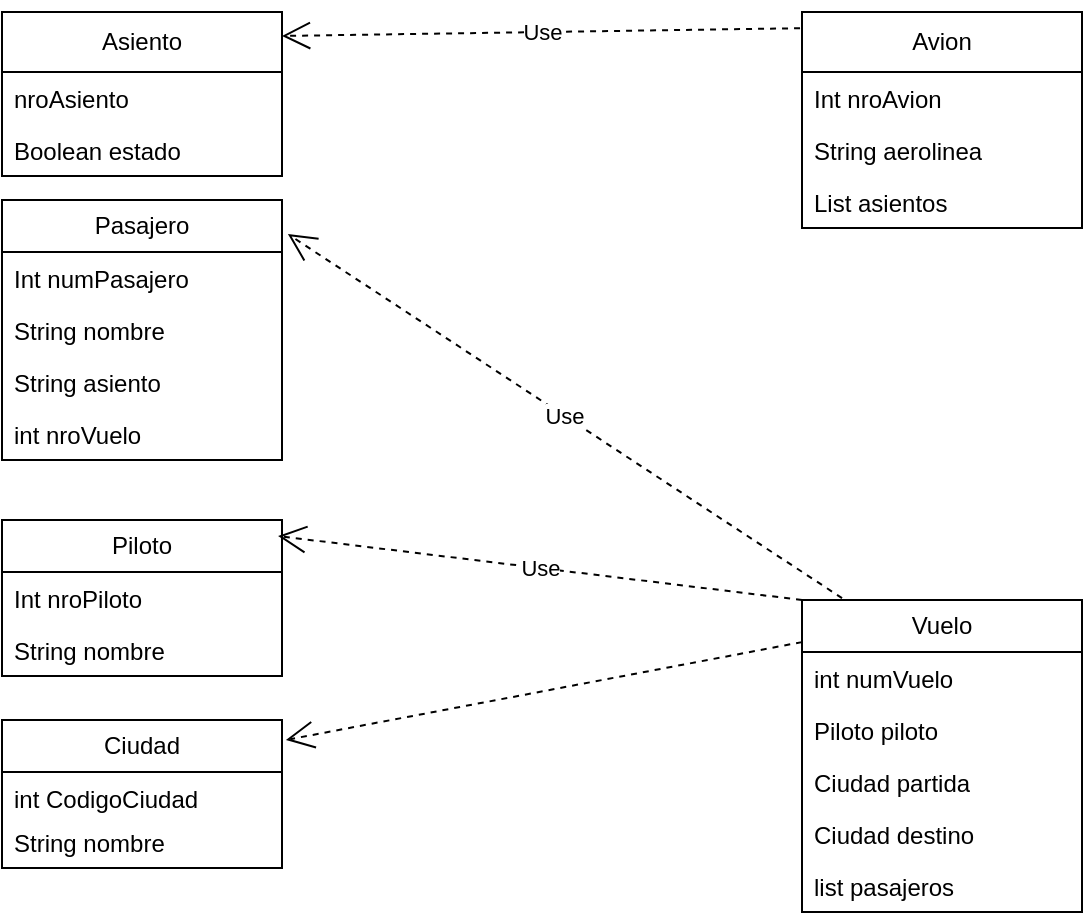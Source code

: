 <mxfile version="24.2.1" type="device">
  <diagram id="C5RBs43oDa-KdzZeNtuy" name="Page-1">
    <mxGraphModel dx="880" dy="481" grid="1" gridSize="10" guides="1" tooltips="1" connect="1" arrows="1" fold="1" page="1" pageScale="1" pageWidth="827" pageHeight="1169" math="0" shadow="0">
      <root>
        <mxCell id="WIyWlLk6GJQsqaUBKTNV-0" />
        <mxCell id="WIyWlLk6GJQsqaUBKTNV-1" parent="WIyWlLk6GJQsqaUBKTNV-0" />
        <mxCell id="2BK_8AXJ4mGnx-8ZHtXC-0" value="Avion" style="swimlane;fontStyle=0;childLayout=stackLayout;horizontal=1;startSize=30;fillColor=none;horizontalStack=0;resizeParent=1;resizeParentMax=0;resizeLast=0;collapsible=1;marginBottom=0;whiteSpace=wrap;html=1;" parent="WIyWlLk6GJQsqaUBKTNV-1" vertex="1">
          <mxGeometry x="440" y="36" width="140" height="108" as="geometry">
            <mxRectangle x="414" y="200" width="70" height="30" as="alternateBounds" />
          </mxGeometry>
        </mxCell>
        <mxCell id="2BK_8AXJ4mGnx-8ZHtXC-1" value="Int nroAvion" style="text;strokeColor=none;fillColor=none;align=left;verticalAlign=top;spacingLeft=4;spacingRight=4;overflow=hidden;rotatable=0;points=[[0,0.5],[1,0.5]];portConstraint=eastwest;whiteSpace=wrap;html=1;" parent="2BK_8AXJ4mGnx-8ZHtXC-0" vertex="1">
          <mxGeometry y="30" width="140" height="26" as="geometry" />
        </mxCell>
        <mxCell id="2BK_8AXJ4mGnx-8ZHtXC-2" value="String aerolinea" style="text;strokeColor=none;fillColor=none;align=left;verticalAlign=top;spacingLeft=4;spacingRight=4;overflow=hidden;rotatable=0;points=[[0,0.5],[1,0.5]];portConstraint=eastwest;whiteSpace=wrap;html=1;" parent="2BK_8AXJ4mGnx-8ZHtXC-0" vertex="1">
          <mxGeometry y="56" width="140" height="26" as="geometry" />
        </mxCell>
        <mxCell id="zYnTt4oMhnnsg2HnzrYw-3" value="List asientos" style="text;strokeColor=none;fillColor=none;align=left;verticalAlign=top;spacingLeft=4;spacingRight=4;overflow=hidden;rotatable=0;points=[[0,0.5],[1,0.5]];portConstraint=eastwest;whiteSpace=wrap;html=1;" vertex="1" parent="2BK_8AXJ4mGnx-8ZHtXC-0">
          <mxGeometry y="82" width="140" height="26" as="geometry" />
        </mxCell>
        <mxCell id="2BK_8AXJ4mGnx-8ZHtXC-4" value="Vuelo" style="swimlane;fontStyle=0;childLayout=stackLayout;horizontal=1;startSize=26;fillColor=none;horizontalStack=0;resizeParent=1;resizeParentMax=0;resizeLast=0;collapsible=1;marginBottom=0;whiteSpace=wrap;html=1;" parent="WIyWlLk6GJQsqaUBKTNV-1" vertex="1">
          <mxGeometry x="440" y="330" width="140" height="156" as="geometry">
            <mxRectangle x="680" y="50" width="70" height="30" as="alternateBounds" />
          </mxGeometry>
        </mxCell>
        <mxCell id="2BK_8AXJ4mGnx-8ZHtXC-5" value="int numVuelo" style="text;strokeColor=none;fillColor=none;align=left;verticalAlign=top;spacingLeft=4;spacingRight=4;overflow=hidden;rotatable=0;points=[[0,0.5],[1,0.5]];portConstraint=eastwest;whiteSpace=wrap;html=1;" parent="2BK_8AXJ4mGnx-8ZHtXC-4" vertex="1">
          <mxGeometry y="26" width="140" height="26" as="geometry" />
        </mxCell>
        <mxCell id="zYnTt4oMhnnsg2HnzrYw-6" value="Piloto piloto" style="text;strokeColor=none;fillColor=none;align=left;verticalAlign=top;spacingLeft=4;spacingRight=4;overflow=hidden;rotatable=0;points=[[0,0.5],[1,0.5]];portConstraint=eastwest;whiteSpace=wrap;html=1;" vertex="1" parent="2BK_8AXJ4mGnx-8ZHtXC-4">
          <mxGeometry y="52" width="140" height="26" as="geometry" />
        </mxCell>
        <mxCell id="2BK_8AXJ4mGnx-8ZHtXC-6" value="Ciudad partida" style="text;strokeColor=none;fillColor=none;align=left;verticalAlign=top;spacingLeft=4;spacingRight=4;overflow=hidden;rotatable=0;points=[[0,0.5],[1,0.5]];portConstraint=eastwest;whiteSpace=wrap;html=1;" parent="2BK_8AXJ4mGnx-8ZHtXC-4" vertex="1">
          <mxGeometry y="78" width="140" height="26" as="geometry" />
        </mxCell>
        <mxCell id="2BK_8AXJ4mGnx-8ZHtXC-7" value="Ciudad destino" style="text;strokeColor=none;fillColor=none;align=left;verticalAlign=top;spacingLeft=4;spacingRight=4;overflow=hidden;rotatable=0;points=[[0,0.5],[1,0.5]];portConstraint=eastwest;whiteSpace=wrap;html=1;" parent="2BK_8AXJ4mGnx-8ZHtXC-4" vertex="1">
          <mxGeometry y="104" width="140" height="26" as="geometry" />
        </mxCell>
        <mxCell id="zYnTt4oMhnnsg2HnzrYw-5" value="list pasajeros&lt;div&gt;&lt;br&gt;&lt;/div&gt;" style="text;strokeColor=none;fillColor=none;align=left;verticalAlign=top;spacingLeft=4;spacingRight=4;overflow=hidden;rotatable=0;points=[[0,0.5],[1,0.5]];portConstraint=eastwest;whiteSpace=wrap;html=1;" vertex="1" parent="2BK_8AXJ4mGnx-8ZHtXC-4">
          <mxGeometry y="130" width="140" height="26" as="geometry" />
        </mxCell>
        <mxCell id="2BK_8AXJ4mGnx-8ZHtXC-8" value="Ciudad" style="swimlane;fontStyle=0;childLayout=stackLayout;horizontal=1;startSize=26;fillColor=none;horizontalStack=0;resizeParent=1;resizeParentMax=0;resizeLast=0;collapsible=1;marginBottom=0;whiteSpace=wrap;html=1;" parent="WIyWlLk6GJQsqaUBKTNV-1" vertex="1">
          <mxGeometry x="40" y="390" width="140" height="74" as="geometry">
            <mxRectangle x="590" y="50" width="80" height="30" as="alternateBounds" />
          </mxGeometry>
        </mxCell>
        <mxCell id="2BK_8AXJ4mGnx-8ZHtXC-9" value="int CodigoCiudad" style="text;strokeColor=none;fillColor=none;align=left;verticalAlign=top;spacingLeft=4;spacingRight=4;overflow=hidden;rotatable=0;points=[[0,0.5],[1,0.5]];portConstraint=eastwest;whiteSpace=wrap;html=1;" parent="2BK_8AXJ4mGnx-8ZHtXC-8" vertex="1">
          <mxGeometry y="26" width="140" height="22" as="geometry" />
        </mxCell>
        <mxCell id="2BK_8AXJ4mGnx-8ZHtXC-10" value="&lt;div&gt;String nombre&lt;/div&gt;&lt;div&gt;&lt;br&gt;&lt;/div&gt;" style="text;strokeColor=none;fillColor=none;align=left;verticalAlign=top;spacingLeft=4;spacingRight=4;overflow=hidden;rotatable=0;points=[[0,0.5],[1,0.5]];portConstraint=eastwest;whiteSpace=wrap;html=1;" parent="2BK_8AXJ4mGnx-8ZHtXC-8" vertex="1">
          <mxGeometry y="48" width="140" height="26" as="geometry" />
        </mxCell>
        <mxCell id="2BK_8AXJ4mGnx-8ZHtXC-16" value="Asiento" style="swimlane;fontStyle=0;childLayout=stackLayout;horizontal=1;startSize=30;fillColor=none;horizontalStack=0;resizeParent=1;resizeParentMax=0;resizeLast=0;collapsible=1;marginBottom=0;whiteSpace=wrap;html=1;" parent="WIyWlLk6GJQsqaUBKTNV-1" vertex="1">
          <mxGeometry x="40" y="36" width="140" height="82" as="geometry">
            <mxRectangle x="680" y="100" width="80" height="30" as="alternateBounds" />
          </mxGeometry>
        </mxCell>
        <mxCell id="2BK_8AXJ4mGnx-8ZHtXC-17" value="nroAsiento" style="text;strokeColor=none;fillColor=none;align=left;verticalAlign=top;spacingLeft=4;spacingRight=4;overflow=hidden;rotatable=0;points=[[0,0.5],[1,0.5]];portConstraint=eastwest;whiteSpace=wrap;html=1;" parent="2BK_8AXJ4mGnx-8ZHtXC-16" vertex="1">
          <mxGeometry y="30" width="140" height="26" as="geometry" />
        </mxCell>
        <mxCell id="2BK_8AXJ4mGnx-8ZHtXC-18" value="Boolean estado" style="text;strokeColor=none;fillColor=none;align=left;verticalAlign=top;spacingLeft=4;spacingRight=4;overflow=hidden;rotatable=0;points=[[0,0.5],[1,0.5]];portConstraint=eastwest;whiteSpace=wrap;html=1;" parent="2BK_8AXJ4mGnx-8ZHtXC-16" vertex="1">
          <mxGeometry y="56" width="140" height="26" as="geometry" />
        </mxCell>
        <mxCell id="2BK_8AXJ4mGnx-8ZHtXC-20" value="Piloto" style="swimlane;fontStyle=0;childLayout=stackLayout;horizontal=1;startSize=26;fillColor=none;horizontalStack=0;resizeParent=1;resizeParentMax=0;resizeLast=0;collapsible=1;marginBottom=0;whiteSpace=wrap;html=1;" parent="WIyWlLk6GJQsqaUBKTNV-1" vertex="1">
          <mxGeometry x="40" y="290" width="140" height="78" as="geometry">
            <mxRectangle x="590" y="100" width="70" height="30" as="alternateBounds" />
          </mxGeometry>
        </mxCell>
        <mxCell id="2BK_8AXJ4mGnx-8ZHtXC-21" value="Int nroPiloto" style="text;strokeColor=none;fillColor=none;align=left;verticalAlign=top;spacingLeft=4;spacingRight=4;overflow=hidden;rotatable=0;points=[[0,0.5],[1,0.5]];portConstraint=eastwest;whiteSpace=wrap;html=1;" parent="2BK_8AXJ4mGnx-8ZHtXC-20" vertex="1">
          <mxGeometry y="26" width="140" height="26" as="geometry" />
        </mxCell>
        <mxCell id="2BK_8AXJ4mGnx-8ZHtXC-22" value="String nombre" style="text;strokeColor=none;fillColor=none;align=left;verticalAlign=top;spacingLeft=4;spacingRight=4;overflow=hidden;rotatable=0;points=[[0,0.5],[1,0.5]];portConstraint=eastwest;whiteSpace=wrap;html=1;" parent="2BK_8AXJ4mGnx-8ZHtXC-20" vertex="1">
          <mxGeometry y="52" width="140" height="26" as="geometry" />
        </mxCell>
        <mxCell id="2BK_8AXJ4mGnx-8ZHtXC-40" value="Pasajero" style="swimlane;fontStyle=0;childLayout=stackLayout;horizontal=1;startSize=26;fillColor=none;horizontalStack=0;resizeParent=1;resizeParentMax=0;resizeLast=0;collapsible=1;marginBottom=0;whiteSpace=wrap;html=1;" parent="WIyWlLk6GJQsqaUBKTNV-1" vertex="1">
          <mxGeometry x="40" y="130" width="140" height="130" as="geometry">
            <mxRectangle x="170" y="80" width="90" height="30" as="alternateBounds" />
          </mxGeometry>
        </mxCell>
        <mxCell id="2BK_8AXJ4mGnx-8ZHtXC-41" value="Int numPasajero" style="text;strokeColor=none;fillColor=none;align=left;verticalAlign=top;spacingLeft=4;spacingRight=4;overflow=hidden;rotatable=0;points=[[0,0.5],[1,0.5]];portConstraint=eastwest;whiteSpace=wrap;html=1;" parent="2BK_8AXJ4mGnx-8ZHtXC-40" vertex="1">
          <mxGeometry y="26" width="140" height="26" as="geometry" />
        </mxCell>
        <mxCell id="2BK_8AXJ4mGnx-8ZHtXC-42" value="String nombre" style="text;strokeColor=none;fillColor=none;align=left;verticalAlign=top;spacingLeft=4;spacingRight=4;overflow=hidden;rotatable=0;points=[[0,0.5],[1,0.5]];portConstraint=eastwest;whiteSpace=wrap;html=1;" parent="2BK_8AXJ4mGnx-8ZHtXC-40" vertex="1">
          <mxGeometry y="52" width="140" height="26" as="geometry" />
        </mxCell>
        <mxCell id="2BK_8AXJ4mGnx-8ZHtXC-43" value="String asiento" style="text;strokeColor=none;fillColor=none;align=left;verticalAlign=top;spacingLeft=4;spacingRight=4;overflow=hidden;rotatable=0;points=[[0,0.5],[1,0.5]];portConstraint=eastwest;whiteSpace=wrap;html=1;" parent="2BK_8AXJ4mGnx-8ZHtXC-40" vertex="1">
          <mxGeometry y="78" width="140" height="26" as="geometry" />
        </mxCell>
        <mxCell id="zYnTt4oMhnnsg2HnzrYw-4" value="int nroVuelo" style="text;strokeColor=none;fillColor=none;align=left;verticalAlign=top;spacingLeft=4;spacingRight=4;overflow=hidden;rotatable=0;points=[[0,0.5],[1,0.5]];portConstraint=eastwest;whiteSpace=wrap;html=1;" vertex="1" parent="2BK_8AXJ4mGnx-8ZHtXC-40">
          <mxGeometry y="104" width="140" height="26" as="geometry" />
        </mxCell>
        <mxCell id="2BK_8AXJ4mGnx-8ZHtXC-50" value="Use" style="endArrow=open;endSize=12;dashed=1;html=1;rounded=0;entryX=0.986;entryY=0.103;entryDx=0;entryDy=0;entryPerimeter=0;exitX=0;exitY=0;exitDx=0;exitDy=0;" parent="WIyWlLk6GJQsqaUBKTNV-1" source="2BK_8AXJ4mGnx-8ZHtXC-4" target="2BK_8AXJ4mGnx-8ZHtXC-20" edge="1">
          <mxGeometry width="160" relative="1" as="geometry">
            <mxPoint x="499" y="369" as="sourcePoint" />
            <mxPoint x="190" y="300" as="targetPoint" />
          </mxGeometry>
        </mxCell>
        <mxCell id="2BK_8AXJ4mGnx-8ZHtXC-77" value="" style="endArrow=open;endSize=12;dashed=1;html=1;rounded=0;entryX=1.014;entryY=0.135;entryDx=0;entryDy=0;exitX=0;exitY=0.135;exitDx=0;exitDy=0;entryPerimeter=0;exitPerimeter=0;" parent="WIyWlLk6GJQsqaUBKTNV-1" source="2BK_8AXJ4mGnx-8ZHtXC-4" target="2BK_8AXJ4mGnx-8ZHtXC-8" edge="1">
          <mxGeometry width="160" relative="1" as="geometry">
            <mxPoint x="120" y="160" as="sourcePoint" />
            <mxPoint x="284" y="81" as="targetPoint" />
          </mxGeometry>
        </mxCell>
        <mxCell id="zYnTt4oMhnnsg2HnzrYw-7" value="Use" style="endArrow=open;endSize=12;dashed=1;html=1;rounded=0;entryX=1.021;entryY=0.131;entryDx=0;entryDy=0;entryPerimeter=0;exitX=0.143;exitY=-0.006;exitDx=0;exitDy=0;exitPerimeter=0;" edge="1" parent="WIyWlLk6GJQsqaUBKTNV-1" source="2BK_8AXJ4mGnx-8ZHtXC-4" target="2BK_8AXJ4mGnx-8ZHtXC-40">
          <mxGeometry width="160" relative="1" as="geometry">
            <mxPoint x="492" y="292" as="sourcePoint" />
            <mxPoint x="230" y="260" as="targetPoint" />
          </mxGeometry>
        </mxCell>
        <mxCell id="zYnTt4oMhnnsg2HnzrYw-8" value="Use" style="endArrow=open;endSize=12;dashed=1;html=1;rounded=0;entryX=1;entryY=0.146;entryDx=0;entryDy=0;entryPerimeter=0;exitX=-0.007;exitY=0.075;exitDx=0;exitDy=0;exitPerimeter=0;" edge="1" parent="WIyWlLk6GJQsqaUBKTNV-1" source="2BK_8AXJ4mGnx-8ZHtXC-0" target="2BK_8AXJ4mGnx-8ZHtXC-16">
          <mxGeometry width="160" relative="1" as="geometry">
            <mxPoint x="470" y="339" as="sourcePoint" />
            <mxPoint x="193" y="157" as="targetPoint" />
          </mxGeometry>
        </mxCell>
      </root>
    </mxGraphModel>
  </diagram>
</mxfile>
